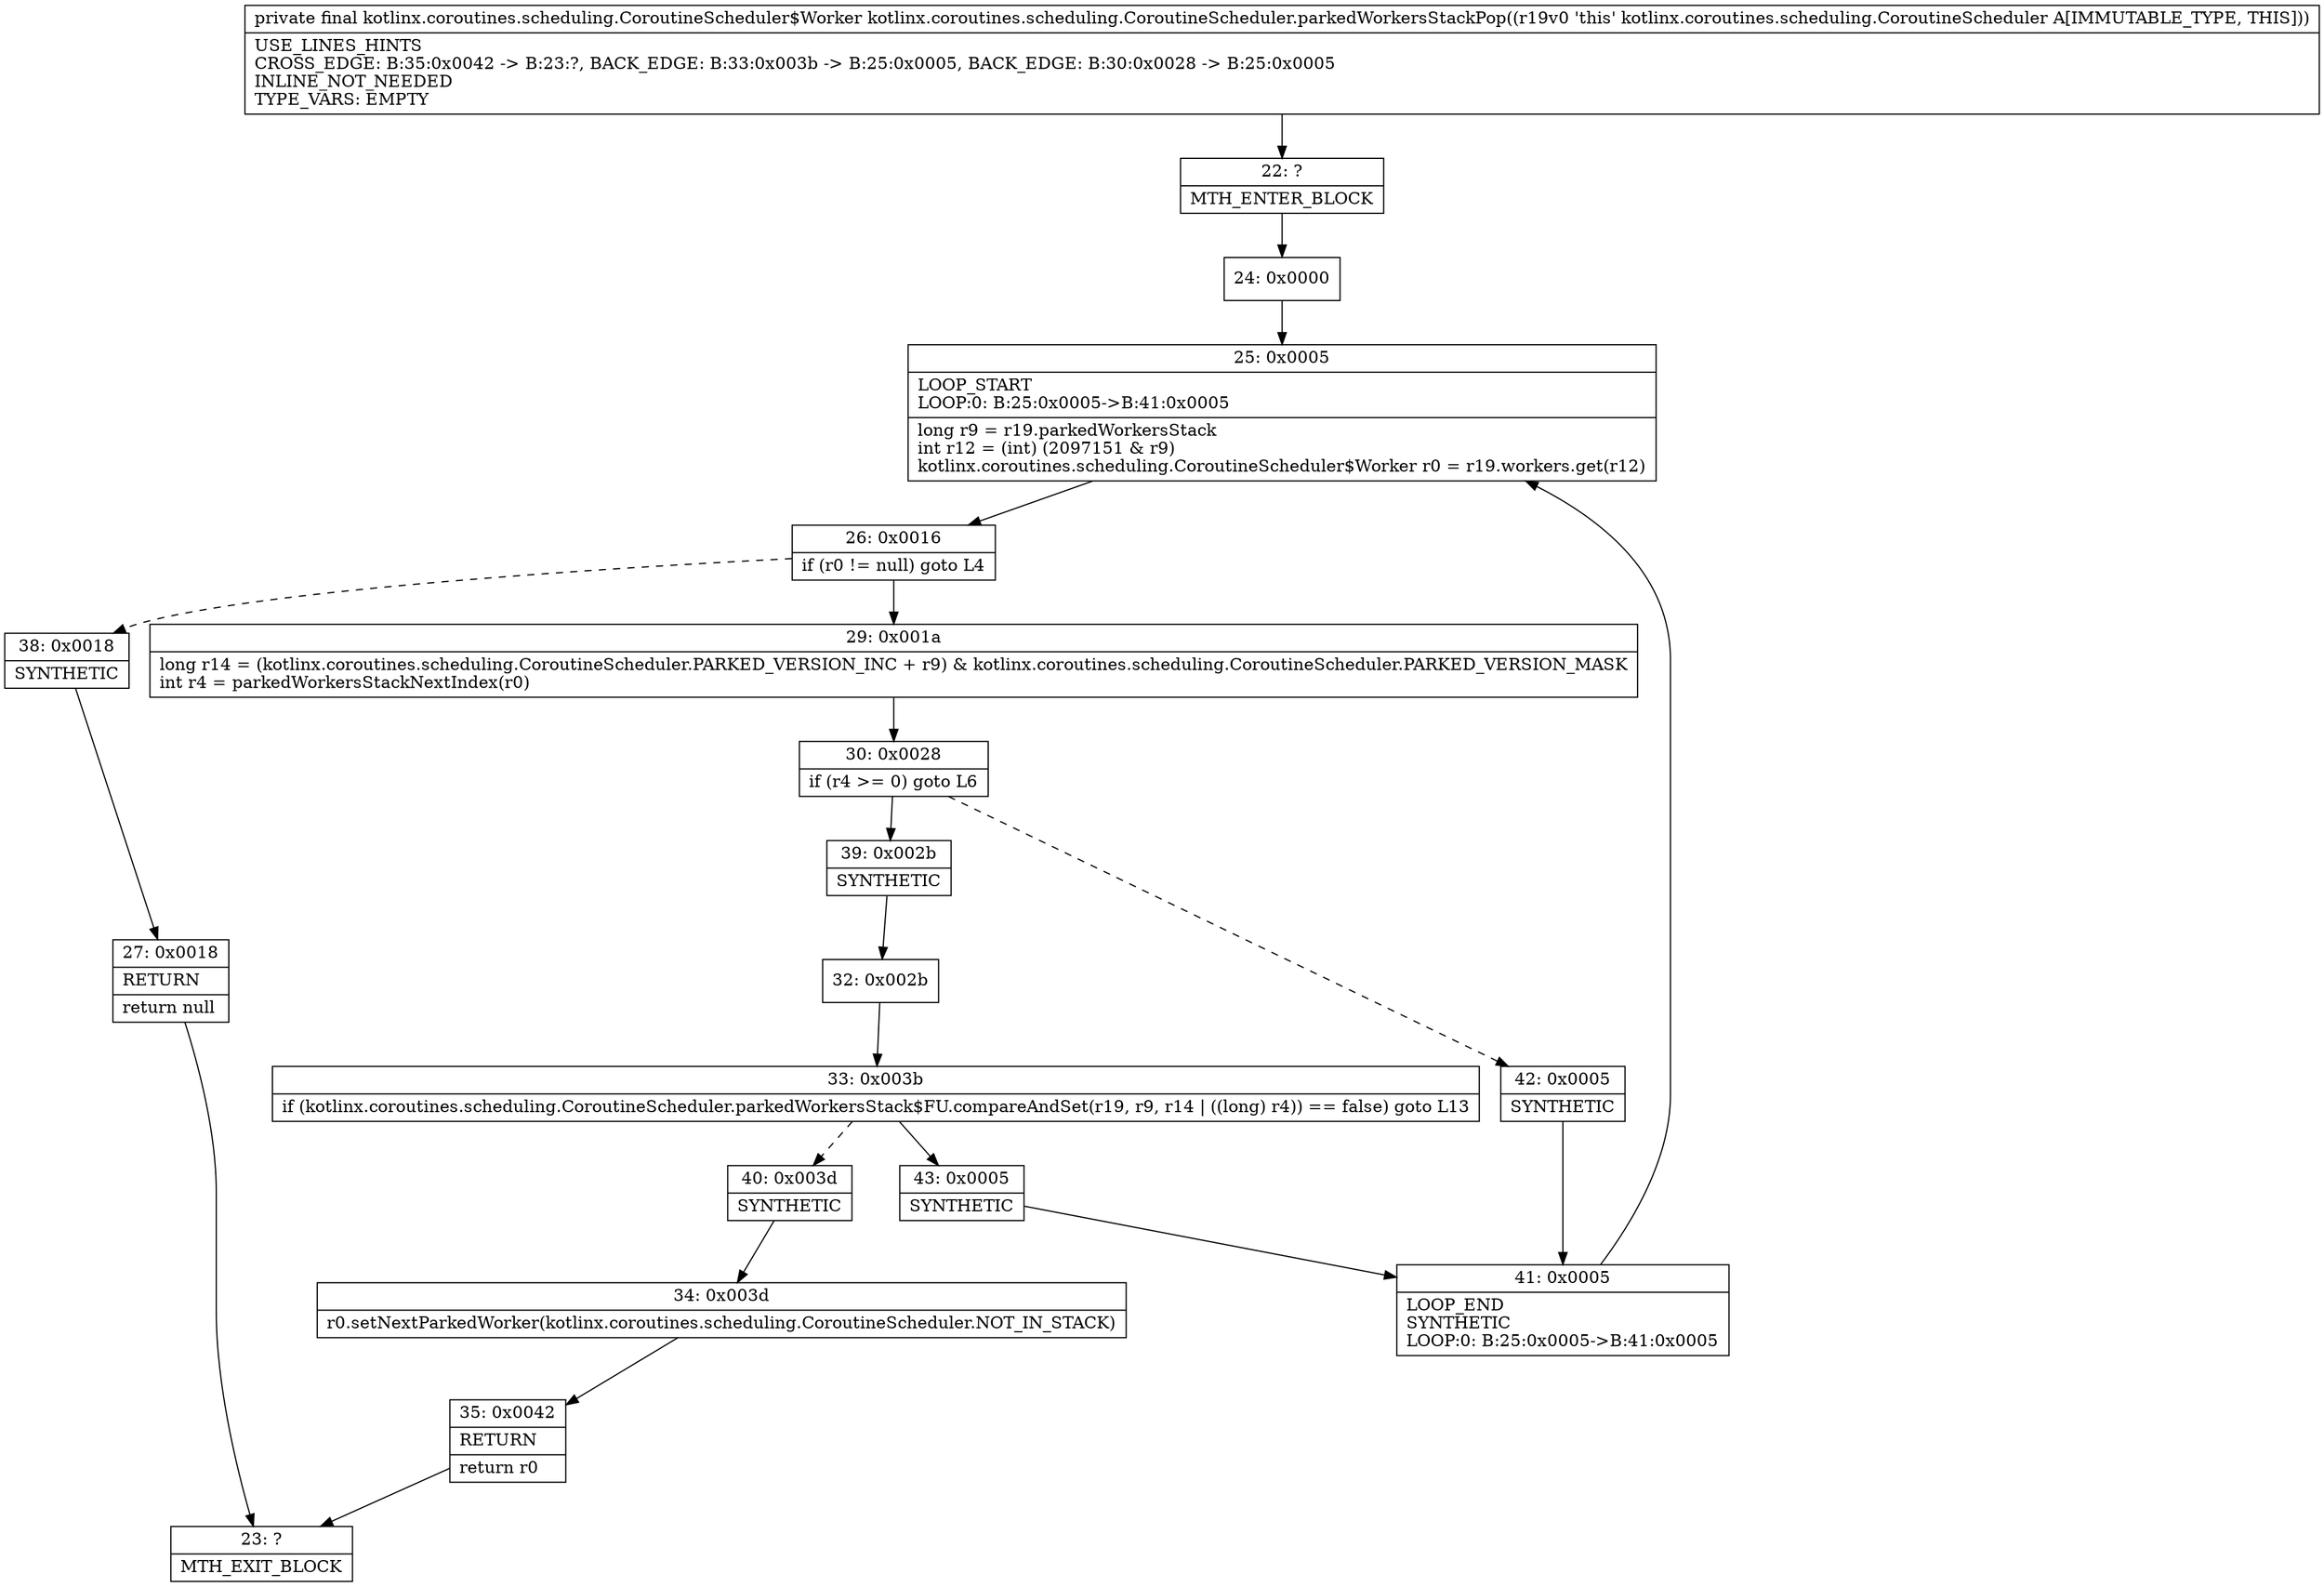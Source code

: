 digraph "CFG forkotlinx.coroutines.scheduling.CoroutineScheduler.parkedWorkersStackPop()Lkotlinx\/coroutines\/scheduling\/CoroutineScheduler$Worker;" {
Node_22 [shape=record,label="{22\:\ ?|MTH_ENTER_BLOCK\l}"];
Node_24 [shape=record,label="{24\:\ 0x0000}"];
Node_25 [shape=record,label="{25\:\ 0x0005|LOOP_START\lLOOP:0: B:25:0x0005\-\>B:41:0x0005\l|long r9 = r19.parkedWorkersStack\lint r12 = (int) (2097151 & r9)\lkotlinx.coroutines.scheduling.CoroutineScheduler$Worker r0 = r19.workers.get(r12)\l}"];
Node_26 [shape=record,label="{26\:\ 0x0016|if (r0 != null) goto L4\l}"];
Node_29 [shape=record,label="{29\:\ 0x001a|long r14 = (kotlinx.coroutines.scheduling.CoroutineScheduler.PARKED_VERSION_INC + r9) & kotlinx.coroutines.scheduling.CoroutineScheduler.PARKED_VERSION_MASK\lint r4 = parkedWorkersStackNextIndex(r0)\l}"];
Node_30 [shape=record,label="{30\:\ 0x0028|if (r4 \>= 0) goto L6\l}"];
Node_39 [shape=record,label="{39\:\ 0x002b|SYNTHETIC\l}"];
Node_32 [shape=record,label="{32\:\ 0x002b}"];
Node_33 [shape=record,label="{33\:\ 0x003b|if (kotlinx.coroutines.scheduling.CoroutineScheduler.parkedWorkersStack$FU.compareAndSet(r19, r9, r14 \| ((long) r4)) == false) goto L13\l}"];
Node_40 [shape=record,label="{40\:\ 0x003d|SYNTHETIC\l}"];
Node_34 [shape=record,label="{34\:\ 0x003d|r0.setNextParkedWorker(kotlinx.coroutines.scheduling.CoroutineScheduler.NOT_IN_STACK)\l}"];
Node_35 [shape=record,label="{35\:\ 0x0042|RETURN\l|return r0\l}"];
Node_23 [shape=record,label="{23\:\ ?|MTH_EXIT_BLOCK\l}"];
Node_43 [shape=record,label="{43\:\ 0x0005|SYNTHETIC\l}"];
Node_41 [shape=record,label="{41\:\ 0x0005|LOOP_END\lSYNTHETIC\lLOOP:0: B:25:0x0005\-\>B:41:0x0005\l}"];
Node_42 [shape=record,label="{42\:\ 0x0005|SYNTHETIC\l}"];
Node_38 [shape=record,label="{38\:\ 0x0018|SYNTHETIC\l}"];
Node_27 [shape=record,label="{27\:\ 0x0018|RETURN\l|return null\l}"];
MethodNode[shape=record,label="{private final kotlinx.coroutines.scheduling.CoroutineScheduler$Worker kotlinx.coroutines.scheduling.CoroutineScheduler.parkedWorkersStackPop((r19v0 'this' kotlinx.coroutines.scheduling.CoroutineScheduler A[IMMUTABLE_TYPE, THIS]))  | USE_LINES_HINTS\lCROSS_EDGE: B:35:0x0042 \-\> B:23:?, BACK_EDGE: B:33:0x003b \-\> B:25:0x0005, BACK_EDGE: B:30:0x0028 \-\> B:25:0x0005\lINLINE_NOT_NEEDED\lTYPE_VARS: EMPTY\l}"];
MethodNode -> Node_22;Node_22 -> Node_24;
Node_24 -> Node_25;
Node_25 -> Node_26;
Node_26 -> Node_29;
Node_26 -> Node_38[style=dashed];
Node_29 -> Node_30;
Node_30 -> Node_39;
Node_30 -> Node_42[style=dashed];
Node_39 -> Node_32;
Node_32 -> Node_33;
Node_33 -> Node_40[style=dashed];
Node_33 -> Node_43;
Node_40 -> Node_34;
Node_34 -> Node_35;
Node_35 -> Node_23;
Node_43 -> Node_41;
Node_41 -> Node_25;
Node_42 -> Node_41;
Node_38 -> Node_27;
Node_27 -> Node_23;
}

